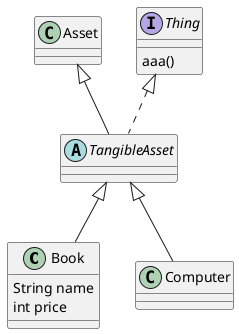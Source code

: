 @startuml pumlDump

' class Book {
'     String name
'     int price

'     void aaa()
' }
' class Computer
' abstract class TangibleAsset
' abstract class Asset
' interface Thing

' TangibleAsset <|-- Book
' TangibleAsset <|-- Computer
' Asset <|-- TangibleAsset

' Thing <|.. TangibleAsset

class Book extends TangibleAsset{
    String name
    int price
}
class Computer extends TangibleAsset
abstract class TangibleAsset extends Asset implements Thing
interface Thing{
    aaa()
}

@enduml